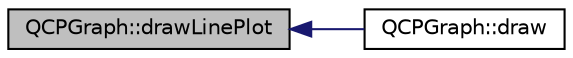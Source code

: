 digraph "QCPGraph::drawLinePlot"
{
  edge [fontname="Helvetica",fontsize="10",labelfontname="Helvetica",labelfontsize="10"];
  node [fontname="Helvetica",fontsize="10",shape=record];
  rankdir="LR";
  Node1 [label="QCPGraph::drawLinePlot",height=0.2,width=0.4,color="black", fillcolor="grey75", style="filled", fontcolor="black"];
  Node1 -> Node2 [dir="back",color="midnightblue",fontsize="10",style="solid",fontname="Helvetica"];
  Node2 [label="QCPGraph::draw",height=0.2,width=0.4,color="black", fillcolor="white", style="filled",URL="$class_q_c_p_graph.html#a659218cc62c2a7786213d9dd429c1c8d"];
}

